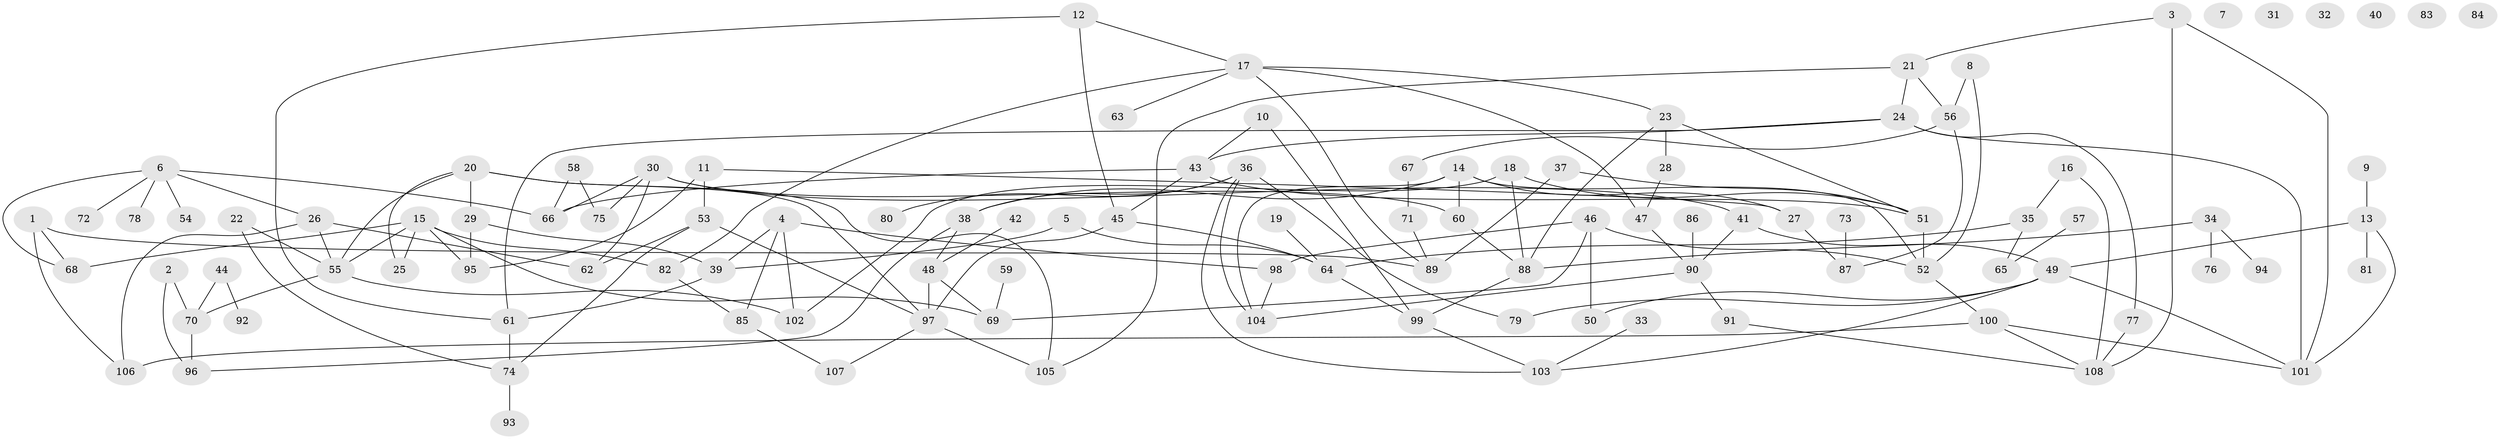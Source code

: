 // coarse degree distribution, {4: 0.175, 10: 0.05, 8: 0.075, 3: 0.2, 5: 0.1, 7: 0.125, 2: 0.05, 9: 0.025, 1: 0.2}
// Generated by graph-tools (version 1.1) at 2025/48/03/04/25 22:48:03]
// undirected, 108 vertices, 158 edges
graph export_dot {
  node [color=gray90,style=filled];
  1;
  2;
  3;
  4;
  5;
  6;
  7;
  8;
  9;
  10;
  11;
  12;
  13;
  14;
  15;
  16;
  17;
  18;
  19;
  20;
  21;
  22;
  23;
  24;
  25;
  26;
  27;
  28;
  29;
  30;
  31;
  32;
  33;
  34;
  35;
  36;
  37;
  38;
  39;
  40;
  41;
  42;
  43;
  44;
  45;
  46;
  47;
  48;
  49;
  50;
  51;
  52;
  53;
  54;
  55;
  56;
  57;
  58;
  59;
  60;
  61;
  62;
  63;
  64;
  65;
  66;
  67;
  68;
  69;
  70;
  71;
  72;
  73;
  74;
  75;
  76;
  77;
  78;
  79;
  80;
  81;
  82;
  83;
  84;
  85;
  86;
  87;
  88;
  89;
  90;
  91;
  92;
  93;
  94;
  95;
  96;
  97;
  98;
  99;
  100;
  101;
  102;
  103;
  104;
  105;
  106;
  107;
  108;
  1 -- 68;
  1 -- 89;
  1 -- 106;
  2 -- 70;
  2 -- 96;
  3 -- 21;
  3 -- 101;
  3 -- 108;
  4 -- 39;
  4 -- 85;
  4 -- 98;
  4 -- 102;
  5 -- 39;
  5 -- 64;
  6 -- 26;
  6 -- 54;
  6 -- 66;
  6 -- 68;
  6 -- 72;
  6 -- 78;
  8 -- 52;
  8 -- 56;
  9 -- 13;
  10 -- 43;
  10 -- 99;
  11 -- 27;
  11 -- 53;
  11 -- 95;
  12 -- 17;
  12 -- 45;
  12 -- 61;
  13 -- 49;
  13 -- 81;
  13 -- 101;
  14 -- 27;
  14 -- 38;
  14 -- 52;
  14 -- 60;
  14 -- 104;
  15 -- 25;
  15 -- 55;
  15 -- 68;
  15 -- 69;
  15 -- 82;
  15 -- 95;
  16 -- 35;
  16 -- 108;
  17 -- 23;
  17 -- 47;
  17 -- 63;
  17 -- 82;
  17 -- 89;
  18 -- 51;
  18 -- 88;
  18 -- 102;
  19 -- 64;
  20 -- 25;
  20 -- 29;
  20 -- 55;
  20 -- 97;
  20 -- 105;
  21 -- 24;
  21 -- 56;
  21 -- 105;
  22 -- 55;
  22 -- 74;
  23 -- 28;
  23 -- 51;
  23 -- 88;
  24 -- 43;
  24 -- 61;
  24 -- 77;
  24 -- 101;
  26 -- 55;
  26 -- 62;
  26 -- 106;
  27 -- 87;
  28 -- 47;
  29 -- 39;
  29 -- 95;
  30 -- 41;
  30 -- 60;
  30 -- 62;
  30 -- 66;
  30 -- 75;
  33 -- 103;
  34 -- 76;
  34 -- 88;
  34 -- 94;
  35 -- 64;
  35 -- 65;
  36 -- 38;
  36 -- 79;
  36 -- 80;
  36 -- 103;
  36 -- 104;
  37 -- 51;
  37 -- 89;
  38 -- 48;
  38 -- 96;
  39 -- 61;
  41 -- 49;
  41 -- 90;
  42 -- 48;
  43 -- 45;
  43 -- 51;
  43 -- 66;
  44 -- 70;
  44 -- 92;
  45 -- 64;
  45 -- 97;
  46 -- 50;
  46 -- 52;
  46 -- 69;
  46 -- 98;
  47 -- 90;
  48 -- 69;
  48 -- 97;
  49 -- 50;
  49 -- 79;
  49 -- 101;
  49 -- 103;
  51 -- 52;
  52 -- 100;
  53 -- 62;
  53 -- 74;
  53 -- 97;
  55 -- 70;
  55 -- 102;
  56 -- 67;
  56 -- 87;
  57 -- 65;
  58 -- 66;
  58 -- 75;
  59 -- 69;
  60 -- 88;
  61 -- 74;
  64 -- 99;
  67 -- 71;
  70 -- 96;
  71 -- 89;
  73 -- 87;
  74 -- 93;
  77 -- 108;
  82 -- 85;
  85 -- 107;
  86 -- 90;
  88 -- 99;
  90 -- 91;
  90 -- 104;
  91 -- 108;
  97 -- 105;
  97 -- 107;
  98 -- 104;
  99 -- 103;
  100 -- 101;
  100 -- 106;
  100 -- 108;
}
